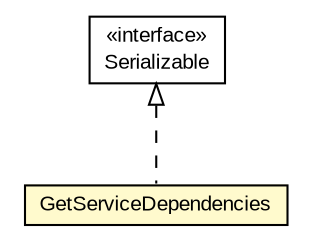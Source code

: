 #!/usr/local/bin/dot
#
# Class diagram 
# Generated by UMLGraph version R5_6-24-gf6e263 (http://www.umlgraph.org/)
#

digraph G {
	edge [fontname="arial",fontsize=10,labelfontname="arial",labelfontsize=10];
	node [fontname="arial",fontsize=10,shape=plaintext];
	nodesep=0.25;
	ranksep=0.5;
	// org.miloss.fgsms.services.interfaces.dataaccessservice.GetServiceDependencies
	c237350 [label=<<table title="org.miloss.fgsms.services.interfaces.dataaccessservice.GetServiceDependencies" border="0" cellborder="1" cellspacing="0" cellpadding="2" port="p" bgcolor="lemonChiffon" href="./GetServiceDependencies.html">
		<tr><td><table border="0" cellspacing="0" cellpadding="1">
<tr><td align="center" balign="center"> GetServiceDependencies </td></tr>
		</table></td></tr>
		</table>>, URL="./GetServiceDependencies.html", fontname="arial", fontcolor="black", fontsize=10.0];
	//org.miloss.fgsms.services.interfaces.dataaccessservice.GetServiceDependencies implements java.io.Serializable
	c237892:p -> c237350:p [dir=back,arrowtail=empty,style=dashed];
	// java.io.Serializable
	c237892 [label=<<table title="java.io.Serializable" border="0" cellborder="1" cellspacing="0" cellpadding="2" port="p" href="http://java.sun.com/j2se/1.4.2/docs/api/java/io/Serializable.html">
		<tr><td><table border="0" cellspacing="0" cellpadding="1">
<tr><td align="center" balign="center"> &#171;interface&#187; </td></tr>
<tr><td align="center" balign="center"> Serializable </td></tr>
		</table></td></tr>
		</table>>, URL="http://java.sun.com/j2se/1.4.2/docs/api/java/io/Serializable.html", fontname="arial", fontcolor="black", fontsize=10.0];
}

